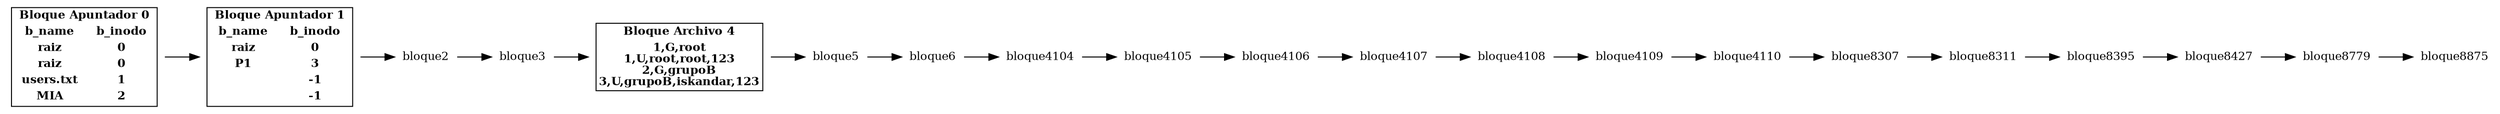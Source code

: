 digraph G {
	node[shape=plaintext fontsize=12];
	rankdir=LR;

	bloque0[label=<

		<TABLE BORDER="1" CELLBORDER="0" CELLSPACING="0">
			<TR>
				<TD ALIGN="CENTER" COLSPAN="2" WIDTH="150"><B>Bloque Apuntador 0</B></TD>
			</TR>
			<TR>
				<TD ALIGN="CENTER"><B>b_name</B></TD>
				<TD ALIGN="CENTER"><B>b_inodo</B></TD>
			</TR>
			<TR>
				<TD ALIGN="CENTER"><B>raiz</B></TD>
				<TD ALIGN="CENTER"><B>0</B></TD>
			</TR>
			<TR>
				<TD ALIGN="CENTER"><B>raiz</B></TD>
				<TD ALIGN="CENTER"><B>0</B></TD>
			</TR>
			<TR>
				<TD ALIGN="CENTER"><B>users.txt</B></TD>
				<TD ALIGN="CENTER"><B>1</B></TD>
			</TR>
			<TR>
				<TD ALIGN="CENTER"><B>MIA</B></TD>
				<TD ALIGN="CENTER"><B>2</B></TD>
			</TR>
		</TABLE>
	>];
   
	bloque4[label=<

		<TABLE BORDER="1" CELLBORDER="0" CELLSPACING="0">
			<TR>
				<TD ALIGN="CENTER" COLSPAN="2"><B>Bloque Archivo 4</B></TD>
			</TR>
			<TR>
				<TD ALIGN="CENTER" COLSPAN="2"><B>1,G,root<BR/>1,U,root,root,123<BR/>2,G,grupoB<BR/>3,U,grupoB,iskandar,123<BR/></B></TD>
			</TR>
		</TABLE>
	>];
   
	bloque1[label=<

		<TABLE BORDER="1" CELLBORDER="0" CELLSPACING="0">
			<TR>
				<TD ALIGN="CENTER" COLSPAN="2" WIDTH="150"><B>Bloque Apuntador 1</B></TD>
			</TR>
			<TR>
				<TD ALIGN="CENTER"><B>b_name</B></TD>
				<TD ALIGN="CENTER"><B>b_inodo</B></TD>
			</TR>
			<TR>
				<TD ALIGN="CENTER"><B>raiz</B></TD>
				<TD ALIGN="CENTER"><B>0</B></TD>
			</TR>
			<TR>
				<TD ALIGN="CENTER"><B>P1</B></TD>
				<TD ALIGN="CENTER"><B>3</B></TD>
			</TR>
			<TR>
				<TD ALIGN="CENTER"><B> </B></TD>
				<TD ALIGN="CENTER"><B>-1</B></TD>
			</TR>
			<TR>
				<TD ALIGN="CENTER"><B> </B></TD>
				<TD ALIGN="CENTER"><B>-1</B></TD>
			</TR>
		</TABLE>
	>];


bloque0 -> bloque1;
bloque1 -> bloque2;
bloque2 -> bloque3;
bloque3 -> bloque4;
bloque4 -> bloque5;
bloque5 -> bloque6;
bloque6 -> bloque4104;
bloque4104 -> bloque4105;
bloque4105 -> bloque4106;
bloque4106 -> bloque4107;
bloque4107 -> bloque4108;
bloque4108 -> bloque4109;
bloque4109 -> bloque4110;
bloque4110 -> bloque8307;
bloque8307 -> bloque8311;
bloque8311 -> bloque8395;
bloque8395 -> bloque8427;
bloque8427 -> bloque8779;
bloque8779 -> bloque8875;

}
